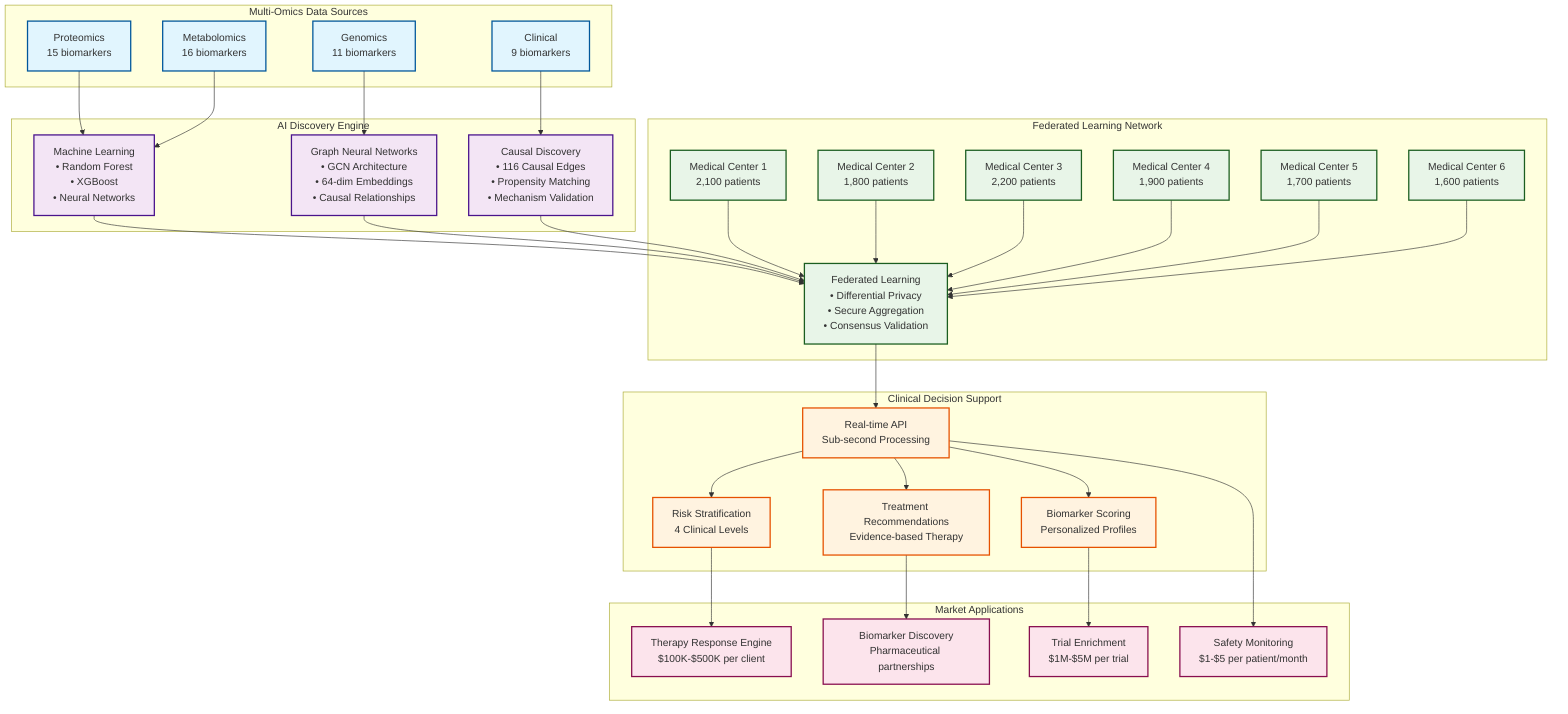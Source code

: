 graph TB
    subgraph "Multi-Omics Data Sources"
        P[Proteomics<br/>15 biomarkers]
        M[Metabolomics<br/>16 biomarkers] 
        G[Genomics<br/>11 biomarkers]
        C[Clinical<br/>9 biomarkers]
    end
    
    subgraph "AI Discovery Engine"
        ML[Machine Learning<br/>• Random Forest<br/>• XGBoost<br/>• Neural Networks]
        GNN[Graph Neural Networks<br/>• GCN Architecture<br/>• 64-dim Embeddings<br/>• Causal Relationships]
        CD[Causal Discovery<br/>• 116 Causal Edges<br/>• Propensity Matching<br/>• Mechanism Validation]
    end
    
    subgraph "Federated Learning Network"
        S1[Medical Center 1<br/>2,100 patients]
        S2[Medical Center 2<br/>1,800 patients]
        S3[Medical Center 3<br/>2,200 patients]
        S4[Medical Center 4<br/>1,900 patients]
        S5[Medical Center 5<br/>1,700 patients]
        S6[Medical Center 6<br/>1,600 patients]
        FL[Federated Learning<br/>• Differential Privacy<br/>• Secure Aggregation<br/>• Consensus Validation]
    end
    
    subgraph "Clinical Decision Support"
        API[Real-time API<br/>Sub-second Processing]
        RS[Risk Stratification<br/>4 Clinical Levels]
        TR[Treatment Recommendations<br/>Evidence-based Therapy]
        BM[Biomarker Scoring<br/>Personalized Profiles]
    end
    
    subgraph "Market Applications"
        A[Therapy Response Engine<br/>$100K-$500K per client]
        B[Biomarker Discovery<br/>Pharmaceutical partnerships]
        C2[Trial Enrichment<br/>$1M-$5M per trial]
        D[Safety Monitoring<br/>$1-$5 per patient/month]
    end
    
    P --> ML
    M --> ML
    G --> GNN
    C --> CD
    
    ML --> FL
    GNN --> FL
    CD --> FL
    
    S1 --> FL
    S2 --> FL
    S3 --> FL
    S4 --> FL
    S5 --> FL
    S6 --> FL
    
    FL --> API
    API --> RS
    API --> TR
    API --> BM
    
    RS --> A
    TR --> B
    BM --> C2
    API --> D
    
    classDef dataSource fill:#e1f5fe,stroke:#01579b,stroke-width:2px
    classDef aiEngine fill:#f3e5f5,stroke:#4a148c,stroke-width:2px
    classDef federated fill:#e8f5e8,stroke:#1b5e20,stroke-width:2px
    classDef clinical fill:#fff3e0,stroke:#e65100,stroke-width:2px
    classDef market fill:#fce4ec,stroke:#880e4f,stroke-width:2px
    
    class P,M,G,C dataSource
    class ML,GNN,CD aiEngine
    class S1,S2,S3,S4,S5,S6,FL federated
    class API,RS,TR,BM clinical
    class A,B,C2,D market